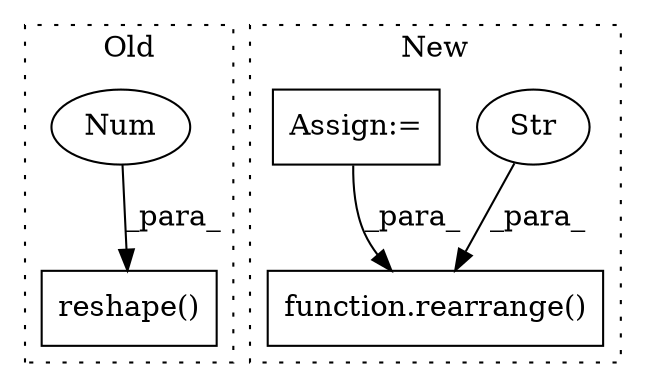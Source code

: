 digraph G {
subgraph cluster0 {
1 [label="reshape()" a="75" s="1516,1547" l="20,1" shape="box"];
4 [label="Num" a="76" s="1539" l="2" shape="ellipse"];
label = "Old";
style="dotted";
}
subgraph cluster1 {
2 [label="function.rearrange()" a="75" s="2443,2494" l="10,15" shape="box"];
3 [label="Str" a="66" s="2466" l="28" shape="ellipse"];
5 [label="Assign:=" a="68" s="2036" l="3" shape="box"];
label = "New";
style="dotted";
}
3 -> 2 [label="_para_"];
4 -> 1 [label="_para_"];
5 -> 2 [label="_para_"];
}